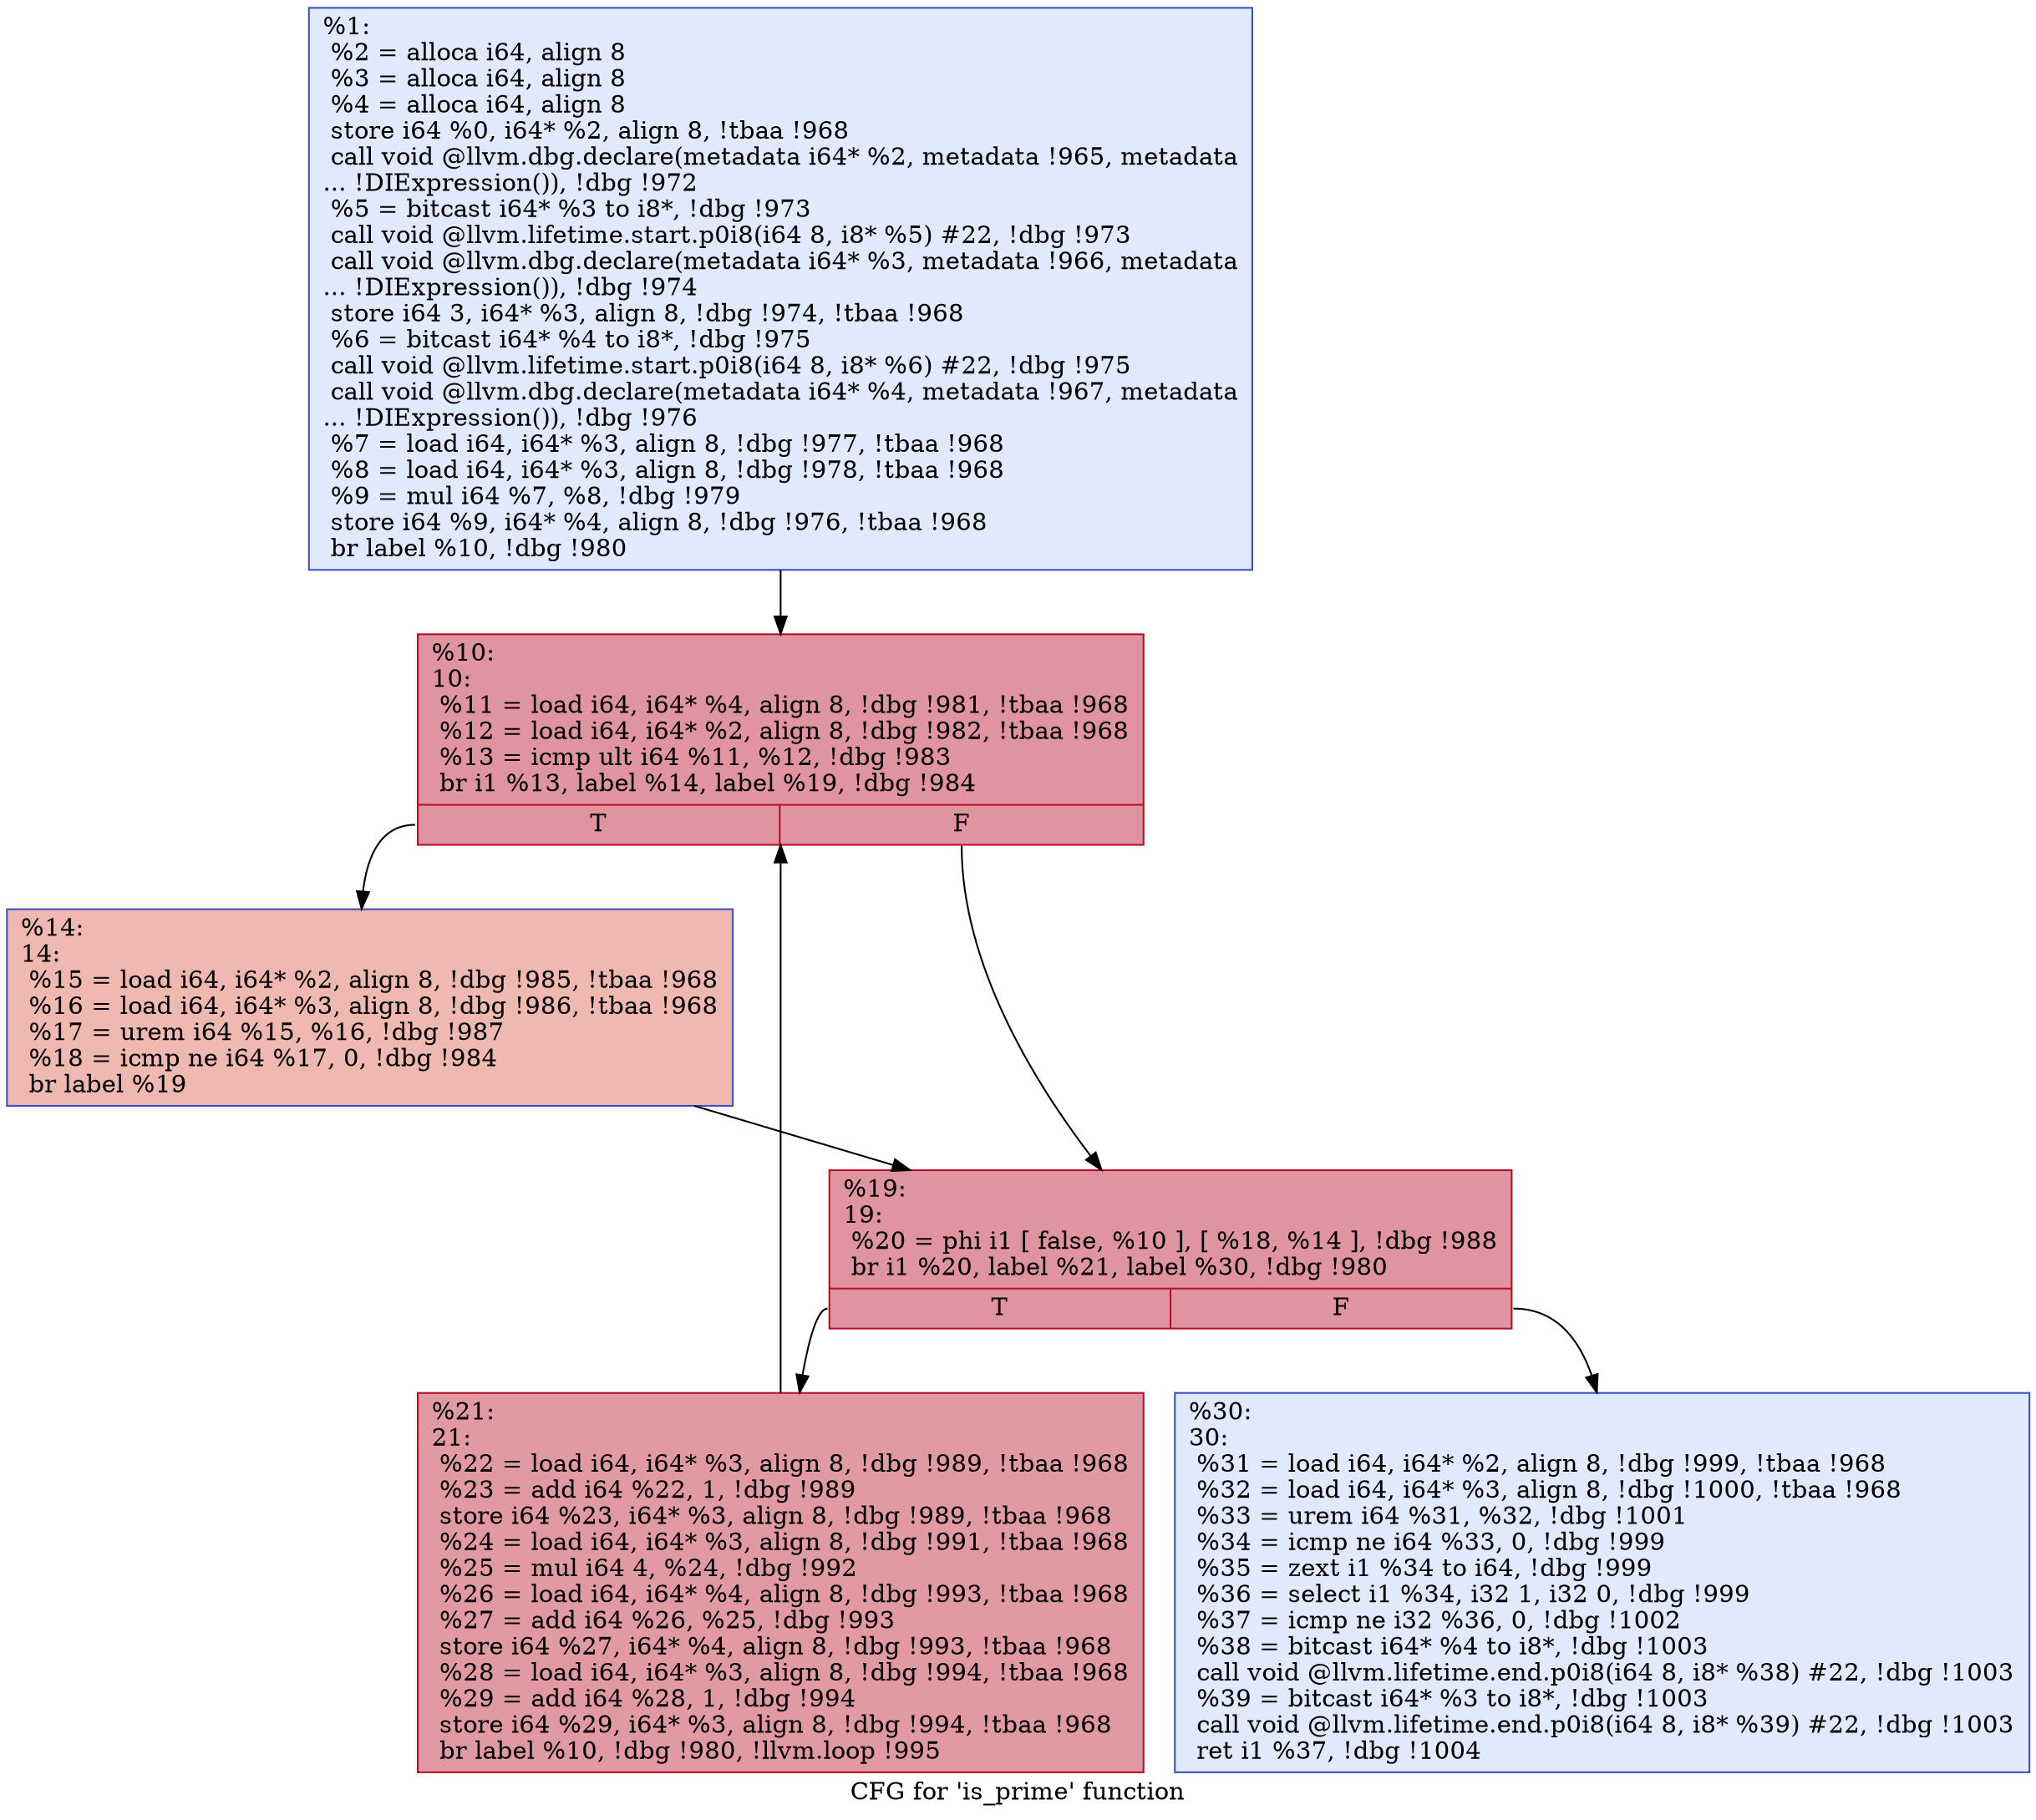 digraph "CFG for 'is_prime' function" {
	label="CFG for 'is_prime' function";

	Node0x22723e0 [shape=record,color="#3d50c3ff", style=filled, fillcolor="#b9d0f970",label="{%1:\l  %2 = alloca i64, align 8\l  %3 = alloca i64, align 8\l  %4 = alloca i64, align 8\l  store i64 %0, i64* %2, align 8, !tbaa !968\l  call void @llvm.dbg.declare(metadata i64* %2, metadata !965, metadata\l... !DIExpression()), !dbg !972\l  %5 = bitcast i64* %3 to i8*, !dbg !973\l  call void @llvm.lifetime.start.p0i8(i64 8, i8* %5) #22, !dbg !973\l  call void @llvm.dbg.declare(metadata i64* %3, metadata !966, metadata\l... !DIExpression()), !dbg !974\l  store i64 3, i64* %3, align 8, !dbg !974, !tbaa !968\l  %6 = bitcast i64* %4 to i8*, !dbg !975\l  call void @llvm.lifetime.start.p0i8(i64 8, i8* %6) #22, !dbg !975\l  call void @llvm.dbg.declare(metadata i64* %4, metadata !967, metadata\l... !DIExpression()), !dbg !976\l  %7 = load i64, i64* %3, align 8, !dbg !977, !tbaa !968\l  %8 = load i64, i64* %3, align 8, !dbg !978, !tbaa !968\l  %9 = mul i64 %7, %8, !dbg !979\l  store i64 %9, i64* %4, align 8, !dbg !976, !tbaa !968\l  br label %10, !dbg !980\l}"];
	Node0x22723e0 -> Node0x2273bc0;
	Node0x2273bc0 [shape=record,color="#b70d28ff", style=filled, fillcolor="#b70d2870",label="{%10:\l10:                                               \l  %11 = load i64, i64* %4, align 8, !dbg !981, !tbaa !968\l  %12 = load i64, i64* %2, align 8, !dbg !982, !tbaa !968\l  %13 = icmp ult i64 %11, %12, !dbg !983\l  br i1 %13, label %14, label %19, !dbg !984\l|{<s0>T|<s1>F}}"];
	Node0x2273bc0:s0 -> Node0x2273c50;
	Node0x2273bc0:s1 -> Node0x2273ca0;
	Node0x2273c50 [shape=record,color="#3d50c3ff", style=filled, fillcolor="#de614d70",label="{%14:\l14:                                               \l  %15 = load i64, i64* %2, align 8, !dbg !985, !tbaa !968\l  %16 = load i64, i64* %3, align 8, !dbg !986, !tbaa !968\l  %17 = urem i64 %15, %16, !dbg !987\l  %18 = icmp ne i64 %17, 0, !dbg !984\l  br label %19\l}"];
	Node0x2273c50 -> Node0x2273ca0;
	Node0x2273ca0 [shape=record,color="#b70d28ff", style=filled, fillcolor="#b70d2870",label="{%19:\l19:                                               \l  %20 = phi i1 [ false, %10 ], [ %18, %14 ], !dbg !988\l  br i1 %20, label %21, label %30, !dbg !980\l|{<s0>T|<s1>F}}"];
	Node0x2273ca0:s0 -> Node0x2273cf0;
	Node0x2273ca0:s1 -> Node0x2273d40;
	Node0x2273cf0 [shape=record,color="#b70d28ff", style=filled, fillcolor="#bb1b2c70",label="{%21:\l21:                                               \l  %22 = load i64, i64* %3, align 8, !dbg !989, !tbaa !968\l  %23 = add i64 %22, 1, !dbg !989\l  store i64 %23, i64* %3, align 8, !dbg !989, !tbaa !968\l  %24 = load i64, i64* %3, align 8, !dbg !991, !tbaa !968\l  %25 = mul i64 4, %24, !dbg !992\l  %26 = load i64, i64* %4, align 8, !dbg !993, !tbaa !968\l  %27 = add i64 %26, %25, !dbg !993\l  store i64 %27, i64* %4, align 8, !dbg !993, !tbaa !968\l  %28 = load i64, i64* %3, align 8, !dbg !994, !tbaa !968\l  %29 = add i64 %28, 1, !dbg !994\l  store i64 %29, i64* %3, align 8, !dbg !994, !tbaa !968\l  br label %10, !dbg !980, !llvm.loop !995\l}"];
	Node0x2273cf0 -> Node0x2273bc0;
	Node0x2273d40 [shape=record,color="#3d50c3ff", style=filled, fillcolor="#b9d0f970",label="{%30:\l30:                                               \l  %31 = load i64, i64* %2, align 8, !dbg !999, !tbaa !968\l  %32 = load i64, i64* %3, align 8, !dbg !1000, !tbaa !968\l  %33 = urem i64 %31, %32, !dbg !1001\l  %34 = icmp ne i64 %33, 0, !dbg !999\l  %35 = zext i1 %34 to i64, !dbg !999\l  %36 = select i1 %34, i32 1, i32 0, !dbg !999\l  %37 = icmp ne i32 %36, 0, !dbg !1002\l  %38 = bitcast i64* %4 to i8*, !dbg !1003\l  call void @llvm.lifetime.end.p0i8(i64 8, i8* %38) #22, !dbg !1003\l  %39 = bitcast i64* %3 to i8*, !dbg !1003\l  call void @llvm.lifetime.end.p0i8(i64 8, i8* %39) #22, !dbg !1003\l  ret i1 %37, !dbg !1004\l}"];
}
